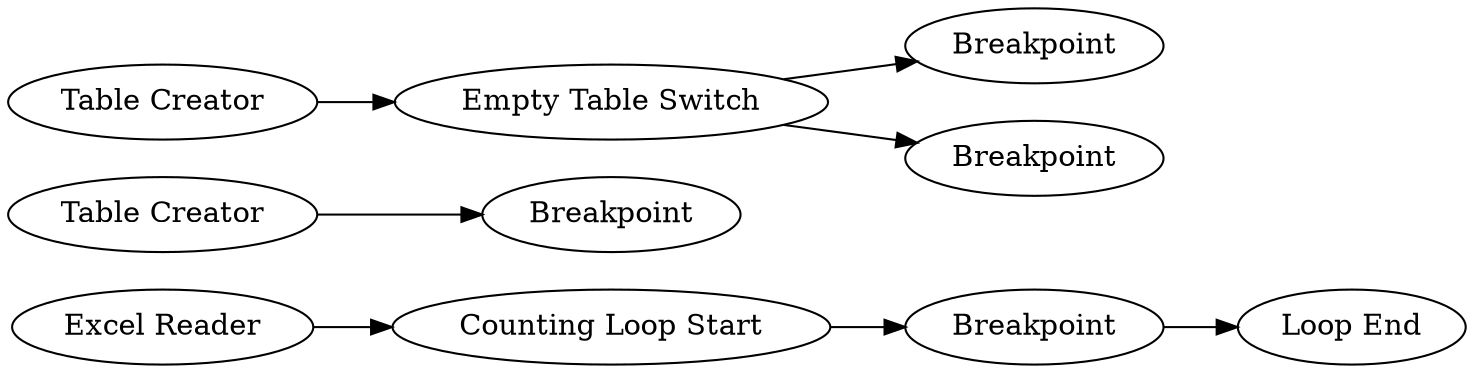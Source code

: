 digraph {
	"-2628498695450041618_60" [label=Breakpoint]
	"-2628498695450041618_67" [label="Table Creator"]
	"-2628498695450041618_62" [label="Empty Table Switch"]
	"-2628498695450041618_66" [label=Breakpoint]
	"-2628498695450041618_68" [label="Excel Reader"]
	"-2628498695450041618_59" [label="Counting Loop Start"]
	"-2628498695450041618_58" [label="Loop End"]
	"-2628498695450041618_61" [label="Table Creator"]
	"-2628498695450041618_64" [label=Breakpoint]
	"-2628498695450041618_65" [label=Breakpoint]
	"-2628498695450041618_60" -> "-2628498695450041618_58"
	"-2628498695450041618_68" -> "-2628498695450041618_59"
	"-2628498695450041618_62" -> "-2628498695450041618_64"
	"-2628498695450041618_59" -> "-2628498695450041618_60"
	"-2628498695450041618_61" -> "-2628498695450041618_62"
	"-2628498695450041618_62" -> "-2628498695450041618_65"
	"-2628498695450041618_67" -> "-2628498695450041618_66"
	rankdir=LR
}
